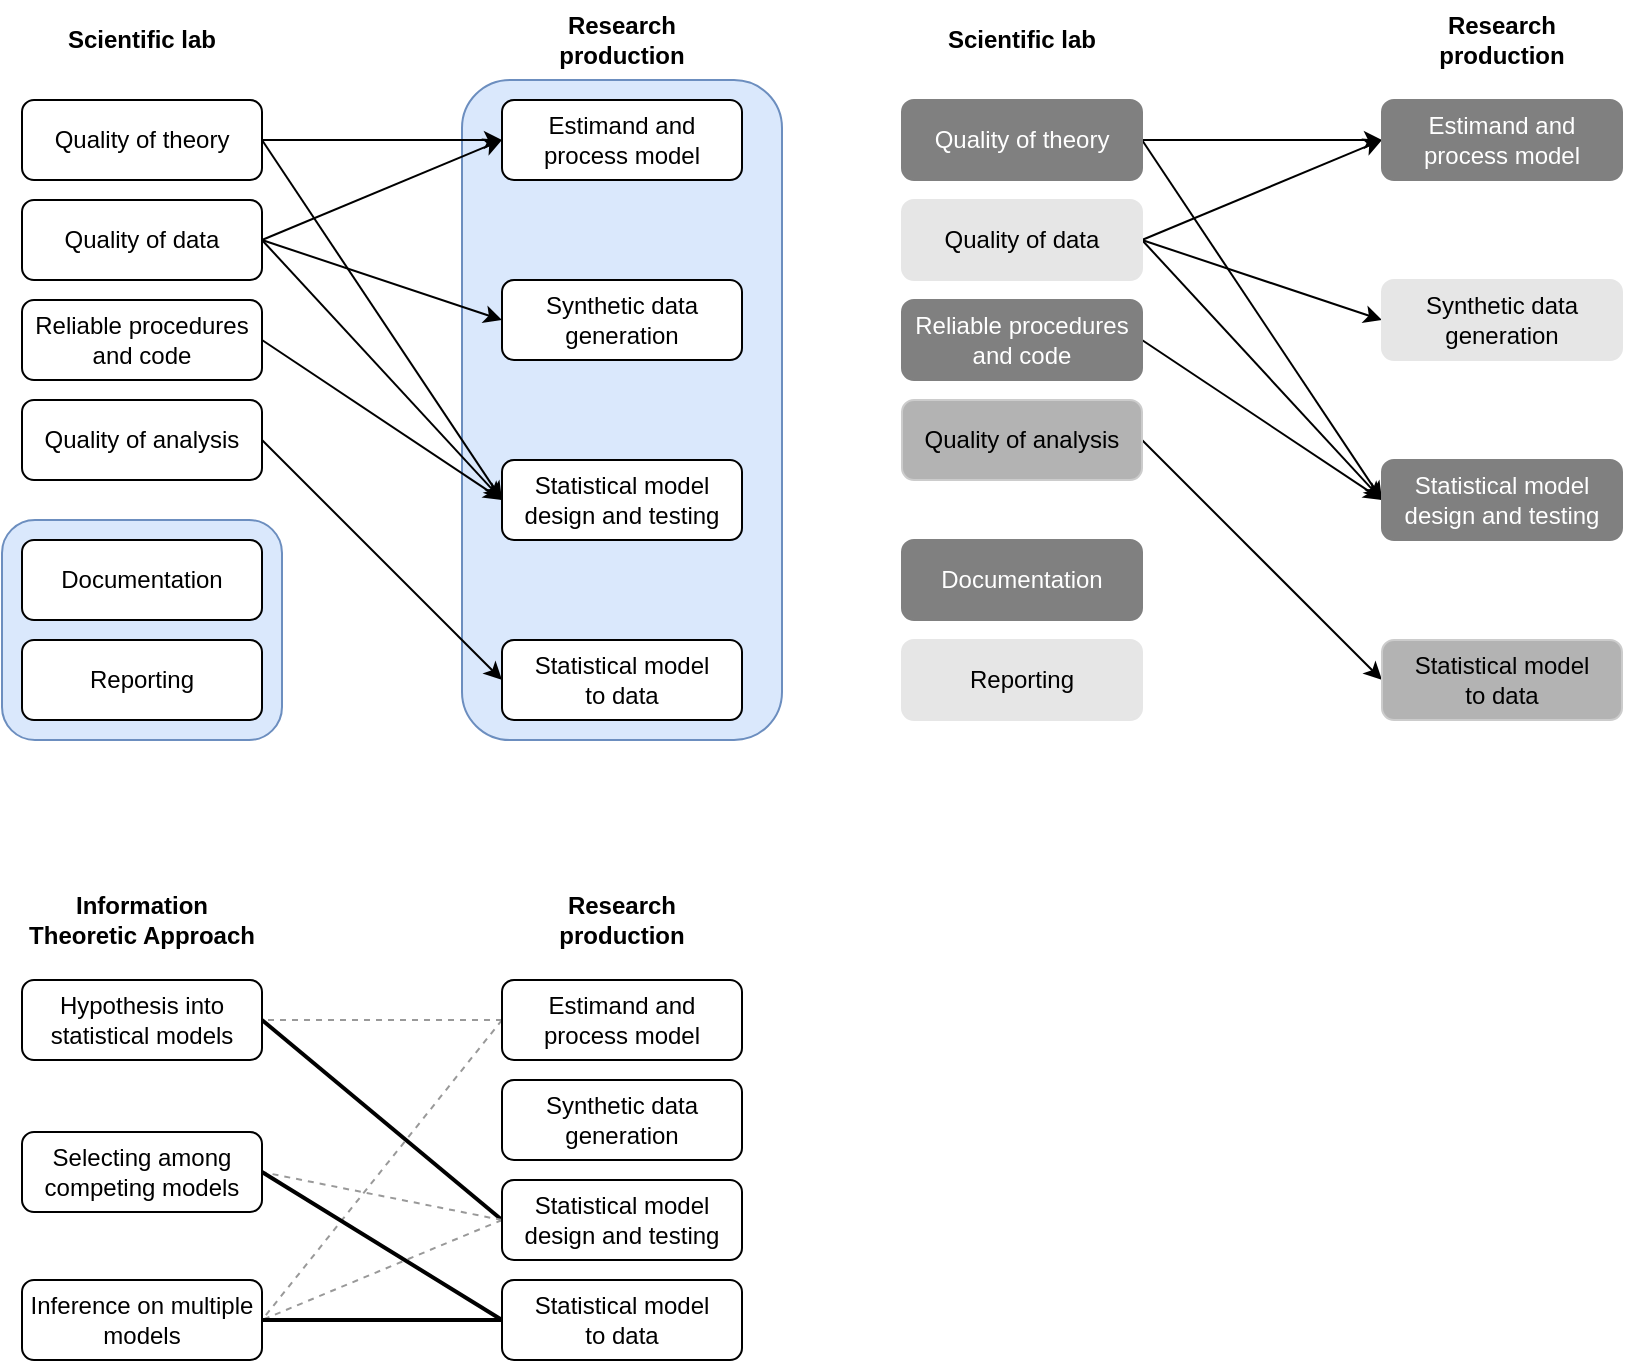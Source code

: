 <mxfile version="17.4.1" type="device" pages="2"><diagram id="wFE0QG_FPsp0jaGvCLVb" name="general"><mxGraphModel dx="1038" dy="536" grid="1" gridSize="10" guides="1" tooltips="1" connect="1" arrows="1" fold="1" page="1" pageScale="1" pageWidth="850" pageHeight="1100" math="0" shadow="0"><root><mxCell id="0"/><mxCell id="1" parent="0"/><mxCell id="r5P9iQ5XC6NUYBOeeGRY-60" value="" style="rounded=1;whiteSpace=wrap;html=1;fillColor=#dae8fc;strokeColor=#6c8ebf;" parent="1" vertex="1"><mxGeometry x="310" y="80" width="160" height="330" as="geometry"/></mxCell><mxCell id="r5P9iQ5XC6NUYBOeeGRY-59" value="" style="rounded=1;whiteSpace=wrap;html=1;fillColor=#dae8fc;strokeColor=#6c8ebf;" parent="1" vertex="1"><mxGeometry x="80" y="300" width="140" height="110" as="geometry"/></mxCell><mxCell id="r5P9iQ5XC6NUYBOeeGRY-49" style="edgeStyle=none;rounded=0;orthogonalLoop=1;jettySize=auto;html=1;exitX=1;exitY=0.5;exitDx=0;exitDy=0;entryX=0;entryY=0.5;entryDx=0;entryDy=0;" parent="1" source="r5P9iQ5XC6NUYBOeeGRY-37" target="r5P9iQ5XC6NUYBOeeGRY-44" edge="1"><mxGeometry relative="1" as="geometry"><mxPoint x="250" y="90" as="targetPoint"/></mxGeometry></mxCell><mxCell id="r5P9iQ5XC6NUYBOeeGRY-51" style="edgeStyle=none;rounded=0;orthogonalLoop=1;jettySize=auto;html=1;exitX=1;exitY=0.5;exitDx=0;exitDy=0;entryX=0;entryY=0.5;entryDx=0;entryDy=0;" parent="1" source="r5P9iQ5XC6NUYBOeeGRY-37" target="r5P9iQ5XC6NUYBOeeGRY-46" edge="1"><mxGeometry relative="1" as="geometry"/></mxCell><mxCell id="r5P9iQ5XC6NUYBOeeGRY-37" value="Quality of theory" style="rounded=1;whiteSpace=wrap;html=1;" parent="1" vertex="1"><mxGeometry x="90" y="90" width="120" height="40" as="geometry"/></mxCell><mxCell id="r5P9iQ5XC6NUYBOeeGRY-48" style="rounded=0;orthogonalLoop=1;jettySize=auto;html=1;exitX=1;exitY=0.5;exitDx=0;exitDy=0;entryX=0;entryY=0.5;entryDx=0;entryDy=0;" parent="1" source="r5P9iQ5XC6NUYBOeeGRY-38" target="r5P9iQ5XC6NUYBOeeGRY-44" edge="1"><mxGeometry relative="1" as="geometry"/></mxCell><mxCell id="r5P9iQ5XC6NUYBOeeGRY-50" style="edgeStyle=none;rounded=0;orthogonalLoop=1;jettySize=auto;html=1;exitX=1;exitY=0.5;exitDx=0;exitDy=0;entryX=0;entryY=0.5;entryDx=0;entryDy=0;" parent="1" source="r5P9iQ5XC6NUYBOeeGRY-38" target="r5P9iQ5XC6NUYBOeeGRY-45" edge="1"><mxGeometry relative="1" as="geometry"/></mxCell><mxCell id="r5P9iQ5XC6NUYBOeeGRY-52" style="edgeStyle=none;rounded=0;orthogonalLoop=1;jettySize=auto;html=1;exitX=1;exitY=0.5;exitDx=0;exitDy=0;entryX=0;entryY=0.5;entryDx=0;entryDy=0;" parent="1" source="r5P9iQ5XC6NUYBOeeGRY-38" target="r5P9iQ5XC6NUYBOeeGRY-46" edge="1"><mxGeometry relative="1" as="geometry"><mxPoint x="250" y="290" as="targetPoint"/></mxGeometry></mxCell><mxCell id="r5P9iQ5XC6NUYBOeeGRY-38" value="Quality of data" style="rounded=1;whiteSpace=wrap;html=1;" parent="1" vertex="1"><mxGeometry x="90" y="140" width="120" height="40" as="geometry"/></mxCell><mxCell id="r5P9iQ5XC6NUYBOeeGRY-53" style="edgeStyle=none;rounded=0;orthogonalLoop=1;jettySize=auto;html=1;exitX=1;exitY=0.5;exitDx=0;exitDy=0;entryX=0;entryY=0.5;entryDx=0;entryDy=0;" parent="1" source="r5P9iQ5XC6NUYBOeeGRY-39" target="r5P9iQ5XC6NUYBOeeGRY-46" edge="1"><mxGeometry relative="1" as="geometry"><mxPoint x="300" y="240" as="targetPoint"/></mxGeometry></mxCell><mxCell id="r5P9iQ5XC6NUYBOeeGRY-39" value="&lt;div&gt;Reliable procedures&lt;/div&gt;&lt;div&gt;and code&lt;br&gt;&lt;/div&gt;" style="rounded=1;whiteSpace=wrap;html=1;" parent="1" vertex="1"><mxGeometry x="90" y="190" width="120" height="40" as="geometry"/></mxCell><mxCell id="r5P9iQ5XC6NUYBOeeGRY-54" style="edgeStyle=none;rounded=0;orthogonalLoop=1;jettySize=auto;html=1;exitX=1;exitY=0.5;exitDx=0;exitDy=0;entryX=0;entryY=0.5;entryDx=0;entryDy=0;" parent="1" source="r5P9iQ5XC6NUYBOeeGRY-40" target="r5P9iQ5XC6NUYBOeeGRY-47" edge="1"><mxGeometry relative="1" as="geometry"/></mxCell><mxCell id="r5P9iQ5XC6NUYBOeeGRY-40" value="Quality of analysis" style="rounded=1;whiteSpace=wrap;html=1;" parent="1" vertex="1"><mxGeometry x="90" y="240" width="120" height="40" as="geometry"/></mxCell><mxCell id="r5P9iQ5XC6NUYBOeeGRY-42" value="Documentation" style="rounded=1;whiteSpace=wrap;html=1;" parent="1" vertex="1"><mxGeometry x="90" y="310" width="120" height="40" as="geometry"/></mxCell><mxCell id="r5P9iQ5XC6NUYBOeeGRY-43" value="Reporting" style="rounded=1;whiteSpace=wrap;html=1;" parent="1" vertex="1"><mxGeometry x="90" y="360" width="120" height="40" as="geometry"/></mxCell><mxCell id="r5P9iQ5XC6NUYBOeeGRY-44" value="&lt;div&gt;Estimand and&lt;/div&gt;&lt;div&gt;process model&lt;br&gt;&lt;/div&gt;" style="rounded=1;whiteSpace=wrap;html=1;" parent="1" vertex="1"><mxGeometry x="330" y="90" width="120" height="40" as="geometry"/></mxCell><mxCell id="r5P9iQ5XC6NUYBOeeGRY-45" value="&lt;div&gt;Synthetic data&lt;/div&gt;&lt;div&gt;generation&lt;br&gt;&lt;/div&gt;" style="rounded=1;whiteSpace=wrap;html=1;" parent="1" vertex="1"><mxGeometry x="330" y="180" width="120" height="40" as="geometry"/></mxCell><mxCell id="r5P9iQ5XC6NUYBOeeGRY-46" value="&lt;div&gt;Statistical model&lt;/div&gt;&lt;div&gt;design and testing&lt;br&gt;&lt;/div&gt;" style="rounded=1;whiteSpace=wrap;html=1;" parent="1" vertex="1"><mxGeometry x="330" y="270" width="120" height="40" as="geometry"/></mxCell><mxCell id="r5P9iQ5XC6NUYBOeeGRY-47" value="&lt;div&gt;Statistical model &lt;br&gt;&lt;/div&gt;&lt;div&gt;to data&lt;br&gt;&lt;/div&gt;" style="rounded=1;whiteSpace=wrap;html=1;" parent="1" vertex="1"><mxGeometry x="330" y="360" width="120" height="40" as="geometry"/></mxCell><mxCell id="r5P9iQ5XC6NUYBOeeGRY-57" value="&lt;b&gt;Scientific lab&lt;/b&gt;" style="rounded=1;whiteSpace=wrap;html=1;fillColor=none;strokeColor=none;" parent="1" vertex="1"><mxGeometry x="90" y="40" width="120" height="40" as="geometry"/></mxCell><mxCell id="r5P9iQ5XC6NUYBOeeGRY-58" value="&lt;b&gt;Research production&lt;/b&gt;" style="rounded=1;whiteSpace=wrap;html=1;fillColor=none;strokeColor=none;" parent="1" vertex="1"><mxGeometry x="330" y="40" width="120" height="40" as="geometry"/></mxCell><mxCell id="r5P9iQ5XC6NUYBOeeGRY-72" style="edgeStyle=none;rounded=0;orthogonalLoop=1;jettySize=auto;html=1;exitX=0;exitY=0.5;exitDx=0;exitDy=0;entryX=1;entryY=0.5;entryDx=0;entryDy=0;endArrow=none;endFill=0;dashed=1;strokeColor=#999999;" parent="1" source="r5P9iQ5XC6NUYBOeeGRY-61" target="r5P9iQ5XC6NUYBOeeGRY-66" edge="1"><mxGeometry relative="1" as="geometry"/></mxCell><mxCell id="r5P9iQ5XC6NUYBOeeGRY-77" style="edgeStyle=none;rounded=0;orthogonalLoop=1;jettySize=auto;html=1;exitX=0;exitY=0.5;exitDx=0;exitDy=0;entryX=1;entryY=0.5;entryDx=0;entryDy=0;endArrow=none;endFill=0;dashed=1;strokeColor=#999999;" parent="1" source="r5P9iQ5XC6NUYBOeeGRY-61" target="r5P9iQ5XC6NUYBOeeGRY-68" edge="1"><mxGeometry relative="1" as="geometry"/></mxCell><mxCell id="r5P9iQ5XC6NUYBOeeGRY-61" value="&lt;div&gt;Estimand and&lt;/div&gt;&lt;div&gt;process model&lt;br&gt;&lt;/div&gt;" style="rounded=1;whiteSpace=wrap;html=1;" parent="1" vertex="1"><mxGeometry x="330" y="530" width="120" height="40" as="geometry"/></mxCell><mxCell id="r5P9iQ5XC6NUYBOeeGRY-62" value="&lt;div&gt;Synthetic data&lt;/div&gt;&lt;div&gt;generation&lt;br&gt;&lt;/div&gt;" style="rounded=1;whiteSpace=wrap;html=1;" parent="1" vertex="1"><mxGeometry x="330" y="580" width="120" height="40" as="geometry"/></mxCell><mxCell id="r5P9iQ5XC6NUYBOeeGRY-71" style="edgeStyle=none;rounded=0;orthogonalLoop=1;jettySize=auto;html=1;exitX=0;exitY=0.5;exitDx=0;exitDy=0;entryX=1;entryY=0.5;entryDx=0;entryDy=0;endArrow=none;endFill=0;strokeWidth=2;" parent="1" source="r5P9iQ5XC6NUYBOeeGRY-63" target="r5P9iQ5XC6NUYBOeeGRY-66" edge="1"><mxGeometry relative="1" as="geometry"/></mxCell><mxCell id="r5P9iQ5XC6NUYBOeeGRY-78" style="edgeStyle=none;rounded=0;orthogonalLoop=1;jettySize=auto;html=1;exitX=0;exitY=0.5;exitDx=0;exitDy=0;entryX=1;entryY=0.5;entryDx=0;entryDy=0;dashed=1;endArrow=none;endFill=0;strokeColor=#999999;" parent="1" source="r5P9iQ5XC6NUYBOeeGRY-63" target="r5P9iQ5XC6NUYBOeeGRY-68" edge="1"><mxGeometry relative="1" as="geometry"/></mxCell><mxCell id="r5P9iQ5XC6NUYBOeeGRY-79" style="edgeStyle=none;rounded=0;orthogonalLoop=1;jettySize=auto;html=1;exitX=0;exitY=0.5;exitDx=0;exitDy=0;entryX=1;entryY=0.5;entryDx=0;entryDy=0;dashed=1;endArrow=none;endFill=0;strokeColor=#999999;" parent="1" source="r5P9iQ5XC6NUYBOeeGRY-63" target="r5P9iQ5XC6NUYBOeeGRY-67" edge="1"><mxGeometry relative="1" as="geometry"/></mxCell><mxCell id="r5P9iQ5XC6NUYBOeeGRY-63" value="&lt;div&gt;Statistical model&lt;/div&gt;&lt;div&gt;design and testing&lt;br&gt;&lt;/div&gt;" style="rounded=1;whiteSpace=wrap;html=1;" parent="1" vertex="1"><mxGeometry x="330" y="630" width="120" height="40" as="geometry"/></mxCell><mxCell id="r5P9iQ5XC6NUYBOeeGRY-75" style="edgeStyle=none;rounded=0;orthogonalLoop=1;jettySize=auto;html=1;exitX=0;exitY=0.5;exitDx=0;exitDy=0;entryX=1;entryY=0.5;entryDx=0;entryDy=0;endArrow=none;endFill=0;strokeWidth=2;" parent="1" source="r5P9iQ5XC6NUYBOeeGRY-64" target="r5P9iQ5XC6NUYBOeeGRY-67" edge="1"><mxGeometry relative="1" as="geometry"/></mxCell><mxCell id="r5P9iQ5XC6NUYBOeeGRY-76" style="edgeStyle=none;rounded=0;orthogonalLoop=1;jettySize=auto;html=1;exitX=0;exitY=0.5;exitDx=0;exitDy=0;entryX=1;entryY=0.5;entryDx=0;entryDy=0;endArrow=none;endFill=0;strokeWidth=2;" parent="1" source="r5P9iQ5XC6NUYBOeeGRY-64" target="r5P9iQ5XC6NUYBOeeGRY-68" edge="1"><mxGeometry relative="1" as="geometry"/></mxCell><mxCell id="r5P9iQ5XC6NUYBOeeGRY-64" value="&lt;div&gt;Statistical model &lt;br&gt;&lt;/div&gt;&lt;div&gt;to data&lt;br&gt;&lt;/div&gt;" style="rounded=1;whiteSpace=wrap;html=1;" parent="1" vertex="1"><mxGeometry x="330" y="680" width="120" height="40" as="geometry"/></mxCell><mxCell id="r5P9iQ5XC6NUYBOeeGRY-65" value="&lt;b&gt;Research production&lt;/b&gt;" style="rounded=1;whiteSpace=wrap;html=1;fillColor=none;strokeColor=none;" parent="1" vertex="1"><mxGeometry x="330" y="480" width="120" height="40" as="geometry"/></mxCell><mxCell id="r5P9iQ5XC6NUYBOeeGRY-66" value="Hypothesis into statistical models" style="rounded=1;whiteSpace=wrap;html=1;" parent="1" vertex="1"><mxGeometry x="90" y="530" width="120" height="40" as="geometry"/></mxCell><mxCell id="r5P9iQ5XC6NUYBOeeGRY-67" value="Selecting among competing models" style="rounded=1;whiteSpace=wrap;html=1;" parent="1" vertex="1"><mxGeometry x="90" y="606" width="120" height="40" as="geometry"/></mxCell><mxCell id="r5P9iQ5XC6NUYBOeeGRY-68" value="Inference on multiple models" style="rounded=1;whiteSpace=wrap;html=1;" parent="1" vertex="1"><mxGeometry x="90" y="680" width="120" height="40" as="geometry"/></mxCell><mxCell id="r5P9iQ5XC6NUYBOeeGRY-70" value="&lt;b&gt;Information Theoretic Approach&lt;/b&gt;" style="rounded=1;whiteSpace=wrap;html=1;fillColor=none;strokeColor=none;" parent="1" vertex="1"><mxGeometry x="90" y="480" width="120" height="40" as="geometry"/></mxCell><mxCell id="oxyXgxaSWpbyXnTo9FRJ-3" style="edgeStyle=none;rounded=0;orthogonalLoop=1;jettySize=auto;html=1;exitX=1;exitY=0.5;exitDx=0;exitDy=0;entryX=0;entryY=0.5;entryDx=0;entryDy=0;" edge="1" parent="1" source="oxyXgxaSWpbyXnTo9FRJ-5" target="oxyXgxaSWpbyXnTo9FRJ-16"><mxGeometry relative="1" as="geometry"><mxPoint x="690" y="90" as="targetPoint"/></mxGeometry></mxCell><mxCell id="oxyXgxaSWpbyXnTo9FRJ-4" style="edgeStyle=none;rounded=0;orthogonalLoop=1;jettySize=auto;html=1;exitX=1;exitY=0.5;exitDx=0;exitDy=0;entryX=0;entryY=0.5;entryDx=0;entryDy=0;" edge="1" parent="1" source="oxyXgxaSWpbyXnTo9FRJ-5" target="oxyXgxaSWpbyXnTo9FRJ-18"><mxGeometry relative="1" as="geometry"/></mxCell><mxCell id="oxyXgxaSWpbyXnTo9FRJ-5" value="Quality of theory" style="rounded=1;whiteSpace=wrap;html=1;fillColor=#808080;strokeColor=#808080;gradientColor=none;gradientDirection=north;fontColor=#FFFFFF;" vertex="1" parent="1"><mxGeometry x="530" y="90" width="120" height="40" as="geometry"/></mxCell><mxCell id="oxyXgxaSWpbyXnTo9FRJ-6" style="rounded=0;orthogonalLoop=1;jettySize=auto;html=1;exitX=1;exitY=0.5;exitDx=0;exitDy=0;entryX=0;entryY=0.5;entryDx=0;entryDy=0;" edge="1" parent="1" source="oxyXgxaSWpbyXnTo9FRJ-9" target="oxyXgxaSWpbyXnTo9FRJ-16"><mxGeometry relative="1" as="geometry"/></mxCell><mxCell id="oxyXgxaSWpbyXnTo9FRJ-7" style="edgeStyle=none;rounded=0;orthogonalLoop=1;jettySize=auto;html=1;exitX=1;exitY=0.5;exitDx=0;exitDy=0;entryX=0;entryY=0.5;entryDx=0;entryDy=0;" edge="1" parent="1" source="oxyXgxaSWpbyXnTo9FRJ-9" target="oxyXgxaSWpbyXnTo9FRJ-17"><mxGeometry relative="1" as="geometry"/></mxCell><mxCell id="oxyXgxaSWpbyXnTo9FRJ-8" style="edgeStyle=none;rounded=0;orthogonalLoop=1;jettySize=auto;html=1;exitX=1;exitY=0.5;exitDx=0;exitDy=0;entryX=0;entryY=0.5;entryDx=0;entryDy=0;" edge="1" parent="1" source="oxyXgxaSWpbyXnTo9FRJ-9" target="oxyXgxaSWpbyXnTo9FRJ-18"><mxGeometry relative="1" as="geometry"><mxPoint x="690" y="290" as="targetPoint"/></mxGeometry></mxCell><mxCell id="oxyXgxaSWpbyXnTo9FRJ-9" value="Quality of data" style="rounded=1;whiteSpace=wrap;html=1;fillColor=#E6E6E6;strokeColor=#E6E6E6;" vertex="1" parent="1"><mxGeometry x="530" y="140" width="120" height="40" as="geometry"/></mxCell><mxCell id="oxyXgxaSWpbyXnTo9FRJ-10" style="edgeStyle=none;rounded=0;orthogonalLoop=1;jettySize=auto;html=1;exitX=1;exitY=0.5;exitDx=0;exitDy=0;entryX=0;entryY=0.5;entryDx=0;entryDy=0;" edge="1" parent="1" source="oxyXgxaSWpbyXnTo9FRJ-11" target="oxyXgxaSWpbyXnTo9FRJ-18"><mxGeometry relative="1" as="geometry"><mxPoint x="740" y="240" as="targetPoint"/></mxGeometry></mxCell><mxCell id="oxyXgxaSWpbyXnTo9FRJ-11" value="&lt;div&gt;Reliable procedures&lt;/div&gt;&lt;div&gt;and code&lt;br&gt;&lt;/div&gt;" style="rounded=1;whiteSpace=wrap;html=1;fillColor=#808080;strokeColor=#808080;gradientColor=none;fontColor=#FFFFFF;" vertex="1" parent="1"><mxGeometry x="530" y="190" width="120" height="40" as="geometry"/></mxCell><mxCell id="oxyXgxaSWpbyXnTo9FRJ-12" style="edgeStyle=none;rounded=0;orthogonalLoop=1;jettySize=auto;html=1;exitX=1;exitY=0.5;exitDx=0;exitDy=0;entryX=0;entryY=0.5;entryDx=0;entryDy=0;" edge="1" parent="1" source="oxyXgxaSWpbyXnTo9FRJ-13" target="oxyXgxaSWpbyXnTo9FRJ-19"><mxGeometry relative="1" as="geometry"/></mxCell><mxCell id="oxyXgxaSWpbyXnTo9FRJ-13" value="Quality of analysis" style="rounded=1;whiteSpace=wrap;html=1;fillColor=#B3B3B3;strokeColor=#CCCCCC;fontColor=#000000;" vertex="1" parent="1"><mxGeometry x="530" y="240" width="120" height="40" as="geometry"/></mxCell><mxCell id="oxyXgxaSWpbyXnTo9FRJ-14" value="Documentation" style="rounded=1;whiteSpace=wrap;html=1;fillColor=#808080;strokeColor=#808080;fontColor=#FFFFFF;" vertex="1" parent="1"><mxGeometry x="530" y="310" width="120" height="40" as="geometry"/></mxCell><mxCell id="oxyXgxaSWpbyXnTo9FRJ-15" value="Reporting" style="rounded=1;whiteSpace=wrap;html=1;fillColor=#E6E6E6;strokeColor=#E6E6E6;" vertex="1" parent="1"><mxGeometry x="530" y="360" width="120" height="40" as="geometry"/></mxCell><mxCell id="oxyXgxaSWpbyXnTo9FRJ-16" value="&lt;div&gt;Estimand and&lt;/div&gt;&lt;div&gt;process model&lt;br&gt;&lt;/div&gt;" style="rounded=1;whiteSpace=wrap;html=1;fillColor=#808080;strokeColor=#808080;fontColor=#FFFFFF;" vertex="1" parent="1"><mxGeometry x="770" y="90" width="120" height="40" as="geometry"/></mxCell><mxCell id="oxyXgxaSWpbyXnTo9FRJ-17" value="&lt;div&gt;Synthetic data&lt;/div&gt;&lt;div&gt;generation&lt;br&gt;&lt;/div&gt;" style="rounded=1;whiteSpace=wrap;html=1;fillColor=#E6E6E6;strokeColor=#E6E6E6;" vertex="1" parent="1"><mxGeometry x="770" y="180" width="120" height="40" as="geometry"/></mxCell><mxCell id="oxyXgxaSWpbyXnTo9FRJ-18" value="&lt;div&gt;Statistical model&lt;/div&gt;&lt;div&gt;design and testing&lt;br&gt;&lt;/div&gt;" style="rounded=1;whiteSpace=wrap;html=1;fillColor=#808080;fontColor=#FFFFFF;strokeColor=#808080;" vertex="1" parent="1"><mxGeometry x="770" y="270" width="120" height="40" as="geometry"/></mxCell><mxCell id="oxyXgxaSWpbyXnTo9FRJ-19" value="&lt;div&gt;Statistical model &lt;br&gt;&lt;/div&gt;&lt;div&gt;to data&lt;br&gt;&lt;/div&gt;" style="rounded=1;whiteSpace=wrap;html=1;fillColor=#B3B3B3;strokeColor=#CCCCCC;fontColor=#000000;" vertex="1" parent="1"><mxGeometry x="770" y="360" width="120" height="40" as="geometry"/></mxCell><mxCell id="oxyXgxaSWpbyXnTo9FRJ-20" value="&lt;b&gt;Scientific lab&lt;/b&gt;" style="rounded=1;whiteSpace=wrap;html=1;fillColor=none;strokeColor=none;" vertex="1" parent="1"><mxGeometry x="530" y="40" width="120" height="40" as="geometry"/></mxCell><mxCell id="oxyXgxaSWpbyXnTo9FRJ-21" value="&lt;b&gt;Research production&lt;/b&gt;" style="rounded=1;whiteSpace=wrap;html=1;fillColor=none;strokeColor=none;" vertex="1" parent="1"><mxGeometry x="770" y="40" width="120" height="40" as="geometry"/></mxCell></root></mxGraphModel></diagram><diagram id="JLVNc_Xu46zsE9JHj2BG" name="dag_elementals"><mxGraphModel dx="1038" dy="536" grid="1" gridSize="10" guides="1" tooltips="1" connect="1" arrows="1" fold="1" page="1" pageScale="1" pageWidth="850" pageHeight="1100" math="0" shadow="0"><root><mxCell id="0"/><mxCell id="1" parent="0"/></root></mxGraphModel></diagram></mxfile>